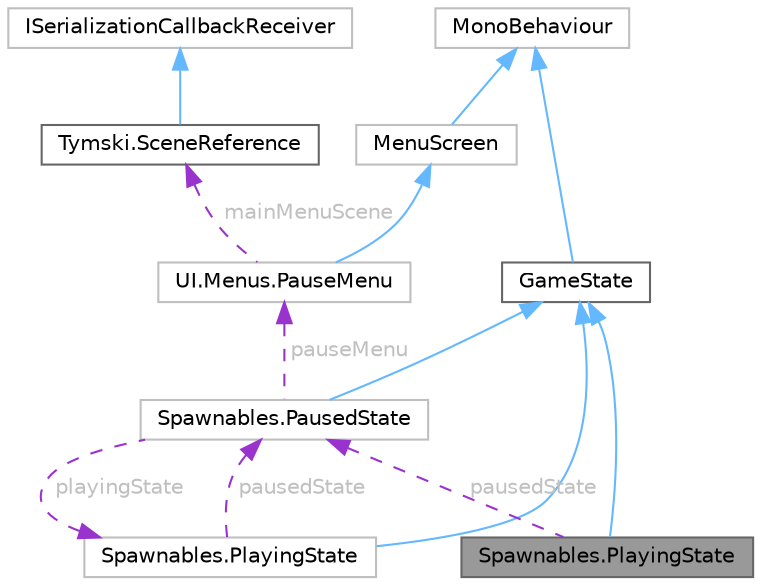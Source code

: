 digraph "Spawnables.PlayingState"
{
 // LATEX_PDF_SIZE
  bgcolor="transparent";
  edge [fontname=Helvetica,fontsize=10,labelfontname=Helvetica,labelfontsize=10];
  node [fontname=Helvetica,fontsize=10,shape=box,height=0.2,width=0.4];
  Node1 [id="Node000001",label="Spawnables.PlayingState",height=0.2,width=0.4,color="gray40", fillcolor="grey60", style="filled", fontcolor="black",tooltip=" "];
  Node2 -> Node1 [id="edge25_Node000001_Node000002",dir="back",color="steelblue1",style="solid",tooltip=" "];
  Node2 [id="Node000002",label="GameState",height=0.2,width=0.4,color="gray40", fillcolor="white", style="filled",URL="$class_game_states_1_1_game_state.html",tooltip="A state governed by the GameManager."];
  Node3 -> Node2 [id="edge26_Node000002_Node000003",dir="back",color="steelblue1",style="solid",tooltip=" "];
  Node3 [id="Node000003",label="MonoBehaviour",height=0.2,width=0.4,color="grey75", fillcolor="white", style="filled",tooltip=" "];
  Node4 -> Node1 [id="edge27_Node000001_Node000004",dir="back",color="darkorchid3",style="dashed",tooltip=" ",label=" pausedState",fontcolor="grey" ];
  Node4 [id="Node000004",label="Spawnables.PausedState",height=0.2,width=0.4,color="grey75", fillcolor="white", style="filled",URL="$class_spawnables_1_1_paused_state.html",tooltip=" "];
  Node2 -> Node4 [id="edge28_Node000004_Node000002",dir="back",color="steelblue1",style="solid",tooltip=" "];
  Node5 -> Node4 [id="edge29_Node000004_Node000005",dir="back",color="darkorchid3",style="dashed",tooltip=" ",label=" playingState",fontcolor="grey" ];
  Node5 [id="Node000005",label="Spawnables.PlayingState",height=0.2,width=0.4,color="grey75", fillcolor="white", style="filled",URL="$class_spawnables_1_1_playing_state.html",tooltip=" "];
  Node2 -> Node5 [id="edge30_Node000005_Node000002",dir="back",color="steelblue1",style="solid",tooltip=" "];
  Node4 -> Node5 [id="edge31_Node000005_Node000004",dir="back",color="darkorchid3",style="dashed",tooltip=" ",label=" pausedState",fontcolor="grey" ];
  Node6 -> Node4 [id="edge32_Node000004_Node000006",dir="back",color="darkorchid3",style="dashed",tooltip=" ",label=" pauseMenu",fontcolor="grey" ];
  Node6 [id="Node000006",label="UI.Menus.PauseMenu",height=0.2,width=0.4,color="grey75", fillcolor="white", style="filled",URL="$class_u_i_1_1_menus_1_1_pause_menu.html",tooltip=" "];
  Node7 -> Node6 [id="edge33_Node000006_Node000007",dir="back",color="steelblue1",style="solid",tooltip=" "];
  Node7 [id="Node000007",label="MenuScreen",height=0.2,width=0.4,color="grey75", fillcolor="white", style="filled",URL="$class_u_i_1_1_menus_1_1_menu_screen.html",tooltip=" "];
  Node3 -> Node7 [id="edge34_Node000007_Node000003",dir="back",color="steelblue1",style="solid",tooltip=" "];
  Node8 -> Node6 [id="edge35_Node000006_Node000008",dir="back",color="darkorchid3",style="dashed",tooltip=" ",label=" mainMenuScene",fontcolor="grey" ];
  Node8 [id="Node000008",label="Tymski.SceneReference",height=0.2,width=0.4,color="gray40", fillcolor="white", style="filled",URL="$class_tymski_1_1_scene_reference.html",tooltip="A wrapper that provides the means to safely serialize Scene Asset References."];
  Node9 -> Node8 [id="edge36_Node000008_Node000009",dir="back",color="steelblue1",style="solid",tooltip=" "];
  Node9 [id="Node000009",label="ISerializationCallbackReceiver",height=0.2,width=0.4,color="grey75", fillcolor="white", style="filled",tooltip=" "];
}
